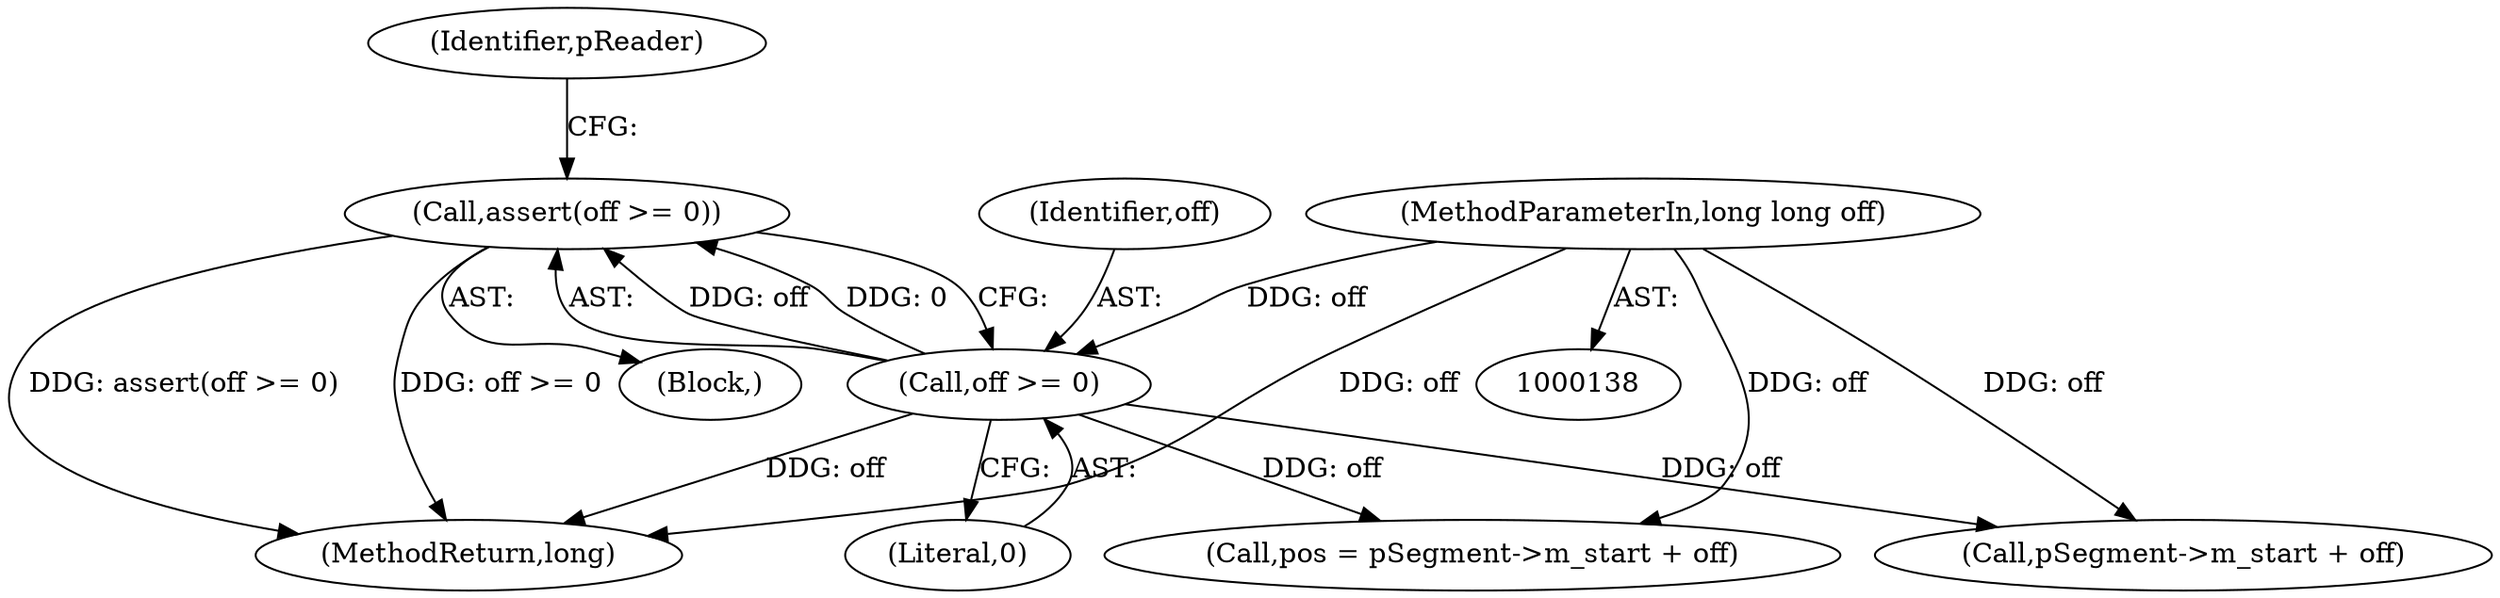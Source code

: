 digraph "0_Android_cc274e2abe8b2a6698a5c47d8aa4bb45f1f9538d_24@API" {
"1000146" [label="(Call,assert(off >= 0))"];
"1000147" [label="(Call,off >= 0)"];
"1000140" [label="(MethodParameterIn,long long off)"];
"1000667" [label="(MethodReturn,long)"];
"1000151" [label="(Identifier,pReader)"];
"1000148" [label="(Identifier,off)"];
"1000140" [label="(MethodParameterIn,long long off)"];
"1000147" [label="(Call,off >= 0)"];
"1000179" [label="(Call,pos = pSegment->m_start + off)"];
"1000181" [label="(Call,pSegment->m_start + off)"];
"1000149" [label="(Literal,0)"];
"1000143" [label="(Block,)"];
"1000146" [label="(Call,assert(off >= 0))"];
"1000146" -> "1000143"  [label="AST: "];
"1000146" -> "1000147"  [label="CFG: "];
"1000147" -> "1000146"  [label="AST: "];
"1000151" -> "1000146"  [label="CFG: "];
"1000146" -> "1000667"  [label="DDG: assert(off >= 0)"];
"1000146" -> "1000667"  [label="DDG: off >= 0"];
"1000147" -> "1000146"  [label="DDG: off"];
"1000147" -> "1000146"  [label="DDG: 0"];
"1000147" -> "1000149"  [label="CFG: "];
"1000148" -> "1000147"  [label="AST: "];
"1000149" -> "1000147"  [label="AST: "];
"1000147" -> "1000667"  [label="DDG: off"];
"1000140" -> "1000147"  [label="DDG: off"];
"1000147" -> "1000179"  [label="DDG: off"];
"1000147" -> "1000181"  [label="DDG: off"];
"1000140" -> "1000138"  [label="AST: "];
"1000140" -> "1000667"  [label="DDG: off"];
"1000140" -> "1000179"  [label="DDG: off"];
"1000140" -> "1000181"  [label="DDG: off"];
}
